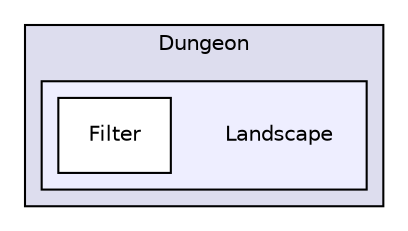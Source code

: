 digraph "F:/gamedev/unity/misc/da_test/Assets/DungeonArchitect/Scripts/Dungeon/Landscape" {
  compound=true
  node [ fontsize="10", fontname="Helvetica"];
  edge [ labelfontsize="10", labelfontname="Helvetica"];
  subgraph clusterdir_98c64d3d8621e700508de074f3791b6e {
    graph [ bgcolor="#ddddee", pencolor="black", label="Dungeon" fontname="Helvetica", fontsize="10", URL="dir_98c64d3d8621e700508de074f3791b6e.html"]
  subgraph clusterdir_8f3f2d44834337317c0c36e2715183c8 {
    graph [ bgcolor="#eeeeff", pencolor="black", label="" URL="dir_8f3f2d44834337317c0c36e2715183c8.html"];
    dir_8f3f2d44834337317c0c36e2715183c8 [shape=plaintext label="Landscape"];
    dir_aa945253b89144d6efff42745c8b8c9d [shape=box label="Filter" color="black" fillcolor="white" style="filled" URL="dir_aa945253b89144d6efff42745c8b8c9d.html"];
  }
  }
}
